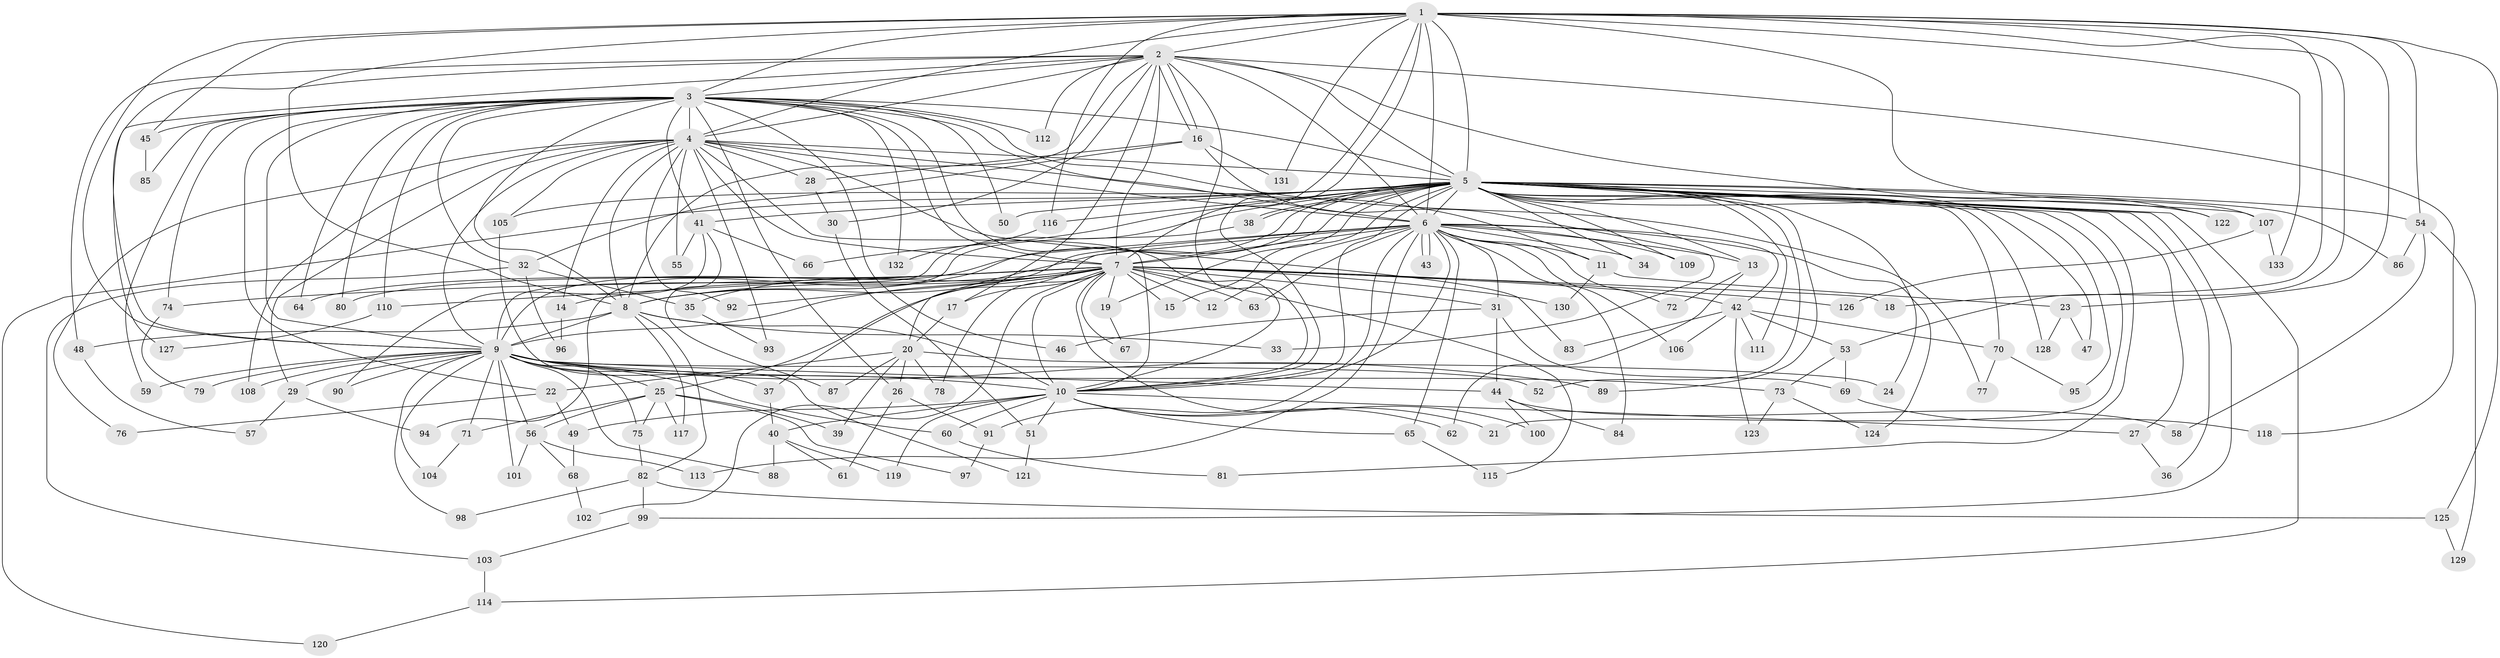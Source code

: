 // Generated by graph-tools (version 1.1) at 2025/01/03/09/25 03:01:26]
// undirected, 133 vertices, 291 edges
graph export_dot {
graph [start="1"]
  node [color=gray90,style=filled];
  1;
  2;
  3;
  4;
  5;
  6;
  7;
  8;
  9;
  10;
  11;
  12;
  13;
  14;
  15;
  16;
  17;
  18;
  19;
  20;
  21;
  22;
  23;
  24;
  25;
  26;
  27;
  28;
  29;
  30;
  31;
  32;
  33;
  34;
  35;
  36;
  37;
  38;
  39;
  40;
  41;
  42;
  43;
  44;
  45;
  46;
  47;
  48;
  49;
  50;
  51;
  52;
  53;
  54;
  55;
  56;
  57;
  58;
  59;
  60;
  61;
  62;
  63;
  64;
  65;
  66;
  67;
  68;
  69;
  70;
  71;
  72;
  73;
  74;
  75;
  76;
  77;
  78;
  79;
  80;
  81;
  82;
  83;
  84;
  85;
  86;
  87;
  88;
  89;
  90;
  91;
  92;
  93;
  94;
  95;
  96;
  97;
  98;
  99;
  100;
  101;
  102;
  103;
  104;
  105;
  106;
  107;
  108;
  109;
  110;
  111;
  112;
  113;
  114;
  115;
  116;
  117;
  118;
  119;
  120;
  121;
  122;
  123;
  124;
  125;
  126;
  127;
  128;
  129;
  130;
  131;
  132;
  133;
  1 -- 2;
  1 -- 3;
  1 -- 4;
  1 -- 5;
  1 -- 6;
  1 -- 7;
  1 -- 8;
  1 -- 9;
  1 -- 10;
  1 -- 18;
  1 -- 23;
  1 -- 45;
  1 -- 53;
  1 -- 54;
  1 -- 107;
  1 -- 116;
  1 -- 125;
  1 -- 131;
  1 -- 133;
  2 -- 3;
  2 -- 4;
  2 -- 5;
  2 -- 6;
  2 -- 7;
  2 -- 8;
  2 -- 9;
  2 -- 10;
  2 -- 16;
  2 -- 16;
  2 -- 17;
  2 -- 30;
  2 -- 48;
  2 -- 112;
  2 -- 118;
  2 -- 122;
  2 -- 127;
  3 -- 4;
  3 -- 5;
  3 -- 6;
  3 -- 7;
  3 -- 8;
  3 -- 9;
  3 -- 10;
  3 -- 22;
  3 -- 26;
  3 -- 32;
  3 -- 41;
  3 -- 45;
  3 -- 46;
  3 -- 50;
  3 -- 59;
  3 -- 64;
  3 -- 74;
  3 -- 77;
  3 -- 80;
  3 -- 85;
  3 -- 110;
  3 -- 112;
  3 -- 132;
  4 -- 5;
  4 -- 6;
  4 -- 7;
  4 -- 8;
  4 -- 9;
  4 -- 10;
  4 -- 11;
  4 -- 14;
  4 -- 28;
  4 -- 29;
  4 -- 55;
  4 -- 76;
  4 -- 83;
  4 -- 92;
  4 -- 93;
  4 -- 105;
  4 -- 108;
  5 -- 6;
  5 -- 7;
  5 -- 8;
  5 -- 9;
  5 -- 10;
  5 -- 13;
  5 -- 15;
  5 -- 19;
  5 -- 20;
  5 -- 21;
  5 -- 24;
  5 -- 27;
  5 -- 34;
  5 -- 36;
  5 -- 38;
  5 -- 38;
  5 -- 41;
  5 -- 47;
  5 -- 50;
  5 -- 52;
  5 -- 54;
  5 -- 66;
  5 -- 70;
  5 -- 81;
  5 -- 86;
  5 -- 89;
  5 -- 95;
  5 -- 99;
  5 -- 105;
  5 -- 107;
  5 -- 109;
  5 -- 111;
  5 -- 114;
  5 -- 116;
  5 -- 120;
  5 -- 122;
  5 -- 128;
  6 -- 7;
  6 -- 8;
  6 -- 9;
  6 -- 10;
  6 -- 11;
  6 -- 12;
  6 -- 13;
  6 -- 31;
  6 -- 34;
  6 -- 37;
  6 -- 42;
  6 -- 43;
  6 -- 43;
  6 -- 63;
  6 -- 65;
  6 -- 72;
  6 -- 84;
  6 -- 91;
  6 -- 106;
  6 -- 109;
  6 -- 113;
  6 -- 124;
  7 -- 8;
  7 -- 9;
  7 -- 10;
  7 -- 12;
  7 -- 14;
  7 -- 15;
  7 -- 17;
  7 -- 18;
  7 -- 19;
  7 -- 25;
  7 -- 31;
  7 -- 35;
  7 -- 42;
  7 -- 63;
  7 -- 64;
  7 -- 67;
  7 -- 74;
  7 -- 78;
  7 -- 80;
  7 -- 92;
  7 -- 100;
  7 -- 102;
  7 -- 110;
  7 -- 115;
  7 -- 126;
  7 -- 130;
  8 -- 9;
  8 -- 10;
  8 -- 33;
  8 -- 48;
  8 -- 82;
  8 -- 117;
  9 -- 10;
  9 -- 25;
  9 -- 29;
  9 -- 37;
  9 -- 44;
  9 -- 52;
  9 -- 56;
  9 -- 59;
  9 -- 60;
  9 -- 71;
  9 -- 73;
  9 -- 75;
  9 -- 79;
  9 -- 88;
  9 -- 89;
  9 -- 90;
  9 -- 98;
  9 -- 101;
  9 -- 104;
  9 -- 108;
  10 -- 21;
  10 -- 27;
  10 -- 40;
  10 -- 49;
  10 -- 51;
  10 -- 60;
  10 -- 62;
  10 -- 65;
  10 -- 119;
  11 -- 23;
  11 -- 130;
  13 -- 62;
  13 -- 72;
  14 -- 96;
  16 -- 28;
  16 -- 32;
  16 -- 33;
  16 -- 131;
  17 -- 20;
  19 -- 67;
  20 -- 22;
  20 -- 24;
  20 -- 26;
  20 -- 39;
  20 -- 78;
  20 -- 87;
  22 -- 49;
  22 -- 76;
  23 -- 47;
  23 -- 128;
  25 -- 39;
  25 -- 56;
  25 -- 71;
  25 -- 75;
  25 -- 97;
  25 -- 117;
  26 -- 61;
  26 -- 91;
  27 -- 36;
  28 -- 30;
  29 -- 57;
  29 -- 94;
  30 -- 51;
  31 -- 44;
  31 -- 46;
  31 -- 69;
  32 -- 35;
  32 -- 96;
  32 -- 103;
  35 -- 93;
  37 -- 40;
  38 -- 94;
  40 -- 61;
  40 -- 88;
  40 -- 119;
  41 -- 55;
  41 -- 66;
  41 -- 87;
  41 -- 90;
  42 -- 53;
  42 -- 70;
  42 -- 83;
  42 -- 106;
  42 -- 111;
  42 -- 123;
  44 -- 58;
  44 -- 84;
  44 -- 100;
  45 -- 85;
  48 -- 57;
  49 -- 68;
  51 -- 121;
  53 -- 69;
  53 -- 73;
  54 -- 58;
  54 -- 86;
  54 -- 129;
  56 -- 68;
  56 -- 101;
  56 -- 113;
  60 -- 81;
  65 -- 115;
  68 -- 102;
  69 -- 118;
  70 -- 77;
  70 -- 95;
  71 -- 104;
  73 -- 123;
  73 -- 124;
  74 -- 79;
  75 -- 82;
  82 -- 98;
  82 -- 99;
  82 -- 125;
  91 -- 97;
  99 -- 103;
  103 -- 114;
  105 -- 121;
  107 -- 126;
  107 -- 133;
  110 -- 127;
  114 -- 120;
  116 -- 132;
  125 -- 129;
}
